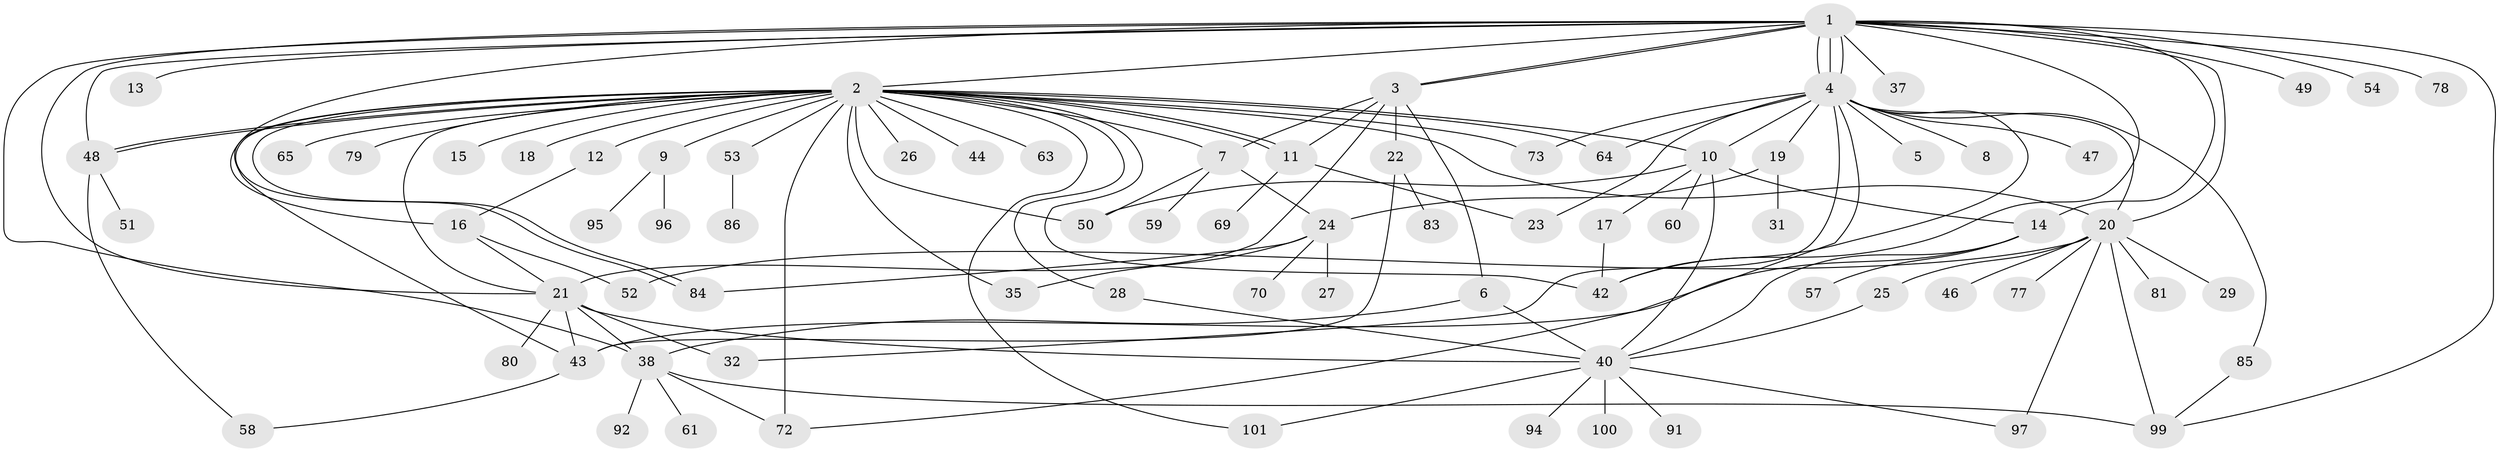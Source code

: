 // original degree distribution, {20: 0.009900990099009901, 30: 0.009900990099009901, 8: 0.0297029702970297, 15: 0.009900990099009901, 1: 0.46534653465346537, 3: 0.13861386138613863, 5: 0.039603960396039604, 4: 0.0297029702970297, 6: 0.039603960396039604, 2: 0.18811881188118812, 9: 0.019801980198019802, 7: 0.019801980198019802}
// Generated by graph-tools (version 1.1) at 2025/11/02/27/25 16:11:14]
// undirected, 77 vertices, 124 edges
graph export_dot {
graph [start="1"]
  node [color=gray90,style=filled];
  1 [super="+41"];
  2 [super="+62"];
  3 [super="+74"];
  4 [super="+33"];
  5;
  6;
  7 [super="+39"];
  8;
  9 [super="+98"];
  10 [super="+68"];
  11 [super="+30"];
  12;
  13;
  14 [super="+66"];
  15;
  16 [super="+56"];
  17;
  18;
  19 [super="+34"];
  20 [super="+67"];
  21 [super="+75"];
  22;
  23;
  24 [super="+36"];
  25;
  26 [super="+82"];
  27;
  28;
  29;
  31;
  32 [super="+87"];
  35;
  37;
  38 [super="+45"];
  40 [super="+55"];
  42 [super="+93"];
  43 [super="+88"];
  44;
  46;
  47;
  48 [super="+89"];
  49;
  50 [super="+76"];
  51;
  52;
  53 [super="+71"];
  54;
  57;
  58;
  59;
  60;
  61;
  63;
  64;
  65;
  69;
  70;
  72 [super="+90"];
  73;
  77;
  78;
  79;
  80;
  81;
  83;
  84;
  85;
  86;
  91;
  92;
  94;
  95;
  96;
  97;
  99;
  100;
  101;
  1 -- 2;
  1 -- 3;
  1 -- 3;
  1 -- 4;
  1 -- 4;
  1 -- 4;
  1 -- 13;
  1 -- 14;
  1 -- 16;
  1 -- 20;
  1 -- 37;
  1 -- 38 [weight=2];
  1 -- 42;
  1 -- 48;
  1 -- 49;
  1 -- 54;
  1 -- 78;
  1 -- 99;
  1 -- 21;
  2 -- 7 [weight=2];
  2 -- 9;
  2 -- 11;
  2 -- 11;
  2 -- 12;
  2 -- 15;
  2 -- 18;
  2 -- 21;
  2 -- 26;
  2 -- 28;
  2 -- 35;
  2 -- 43;
  2 -- 44;
  2 -- 48;
  2 -- 48;
  2 -- 50;
  2 -- 53;
  2 -- 63;
  2 -- 64;
  2 -- 65;
  2 -- 72;
  2 -- 73;
  2 -- 79;
  2 -- 84;
  2 -- 84;
  2 -- 101;
  2 -- 10;
  2 -- 20;
  2 -- 42;
  3 -- 6;
  3 -- 7;
  3 -- 11;
  3 -- 21;
  3 -- 22;
  4 -- 5;
  4 -- 8;
  4 -- 10;
  4 -- 19;
  4 -- 20;
  4 -- 32;
  4 -- 42;
  4 -- 47;
  4 -- 64;
  4 -- 72;
  4 -- 73;
  4 -- 85;
  4 -- 23;
  6 -- 38;
  6 -- 40;
  7 -- 24;
  7 -- 50;
  7 -- 59;
  9 -- 95;
  9 -- 96;
  10 -- 17;
  10 -- 60;
  10 -- 50;
  10 -- 40;
  10 -- 14;
  11 -- 23;
  11 -- 69;
  12 -- 16;
  14 -- 40;
  14 -- 43;
  14 -- 57;
  16 -- 21;
  16 -- 52;
  17 -- 42;
  19 -- 31;
  19 -- 24;
  20 -- 25 [weight=2];
  20 -- 29;
  20 -- 46;
  20 -- 77;
  20 -- 97;
  20 -- 99;
  20 -- 81;
  20 -- 52;
  21 -- 32;
  21 -- 40;
  21 -- 43;
  21 -- 80;
  21 -- 38;
  22 -- 43;
  22 -- 83;
  24 -- 27;
  24 -- 35;
  24 -- 70;
  24 -- 84;
  25 -- 40;
  28 -- 40;
  38 -- 99;
  38 -- 92;
  38 -- 61;
  38 -- 72;
  40 -- 100;
  40 -- 101;
  40 -- 97;
  40 -- 91;
  40 -- 94;
  43 -- 58;
  48 -- 51;
  48 -- 58;
  53 -- 86;
  85 -- 99;
}
